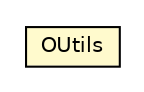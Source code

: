 #!/usr/local/bin/dot
#
# Class diagram 
# Generated by UMLGraph version R5_6-24-gf6e263 (http://www.umlgraph.org/)
#

digraph G {
	edge [fontname="Helvetica",fontsize=10,labelfontname="Helvetica",labelfontsize=10];
	node [fontname="Helvetica",fontsize=10,shape=plaintext];
	nodesep=0.25;
	ranksep=0.5;
	// com.orientechnologies.common.io.OUtils
	c4332655 [label=<<table title="com.orientechnologies.common.io.OUtils" border="0" cellborder="1" cellspacing="0" cellpadding="2" port="p" bgcolor="lemonChiffon" href="./OUtils.html">
		<tr><td><table border="0" cellspacing="0" cellpadding="1">
<tr><td align="center" balign="center"> OUtils </td></tr>
		</table></td></tr>
		</table>>, URL="./OUtils.html", fontname="Helvetica", fontcolor="black", fontsize=10.0];
}

